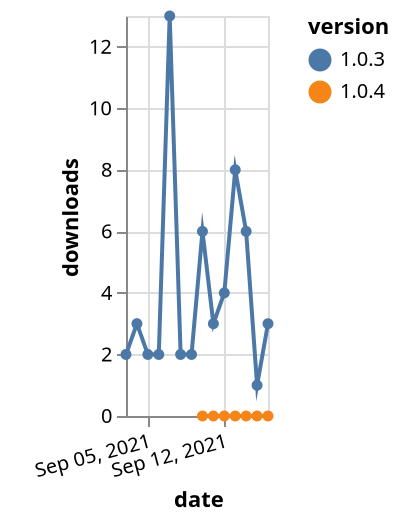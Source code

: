 {"$schema": "https://vega.github.io/schema/vega-lite/v5.json", "description": "A simple bar chart with embedded data.", "data": {"values": [{"date": "2021-09-10", "total": 4, "delta": 0, "version": "1.0.4"}, {"date": "2021-09-11", "total": 12, "delta": 0, "version": "1.0.4"}, {"date": "2021-09-12", "total": 15, "delta": 0, "version": "1.0.4"}, {"date": "2021-09-13", "total": 18, "delta": 0, "version": "1.0.4"}, {"date": "2021-09-14", "total": 22, "delta": 0, "version": "1.0.4"}, {"date": "2021-09-15", "total": 23, "delta": 0, "version": "1.0.4"}, {"date": "2021-09-16", "total": 24, "delta": 0, "version": "1.0.4"}, {"date": "2021-09-03", "total": 7891, "delta": 2, "version": "1.0.3"}, {"date": "2021-09-04", "total": 7894, "delta": 3, "version": "1.0.3"}, {"date": "2021-09-05", "total": 7896, "delta": 2, "version": "1.0.3"}, {"date": "2021-09-06", "total": 7898, "delta": 2, "version": "1.0.3"}, {"date": "2021-09-07", "total": 7911, "delta": 13, "version": "1.0.3"}, {"date": "2021-09-08", "total": 7913, "delta": 2, "version": "1.0.3"}, {"date": "2021-09-09", "total": 7915, "delta": 2, "version": "1.0.3"}, {"date": "2021-09-10", "total": 7921, "delta": 6, "version": "1.0.3"}, {"date": "2021-09-11", "total": 7924, "delta": 3, "version": "1.0.3"}, {"date": "2021-09-12", "total": 7928, "delta": 4, "version": "1.0.3"}, {"date": "2021-09-13", "total": 7936, "delta": 8, "version": "1.0.3"}, {"date": "2021-09-14", "total": 7942, "delta": 6, "version": "1.0.3"}, {"date": "2021-09-15", "total": 7943, "delta": 1, "version": "1.0.3"}, {"date": "2021-09-16", "total": 7946, "delta": 3, "version": "1.0.3"}]}, "width": "container", "mark": {"type": "line", "point": {"filled": true}}, "encoding": {"x": {"field": "date", "type": "temporal", "timeUnit": "yearmonthdate", "title": "date", "axis": {"labelAngle": -15}}, "y": {"field": "delta", "type": "quantitative", "title": "downloads"}, "color": {"field": "version", "type": "nominal"}, "tooltip": {"field": "delta"}}}